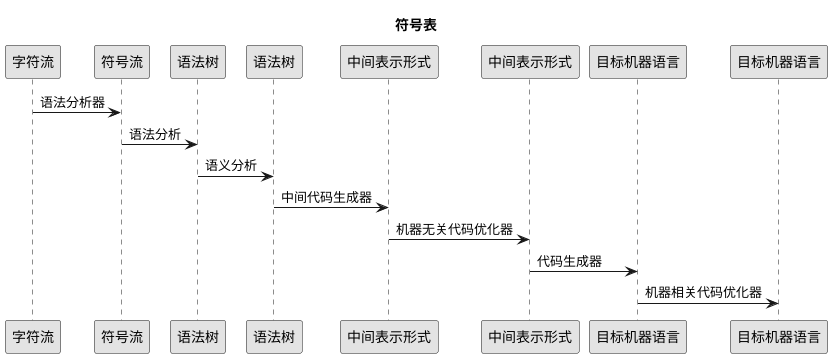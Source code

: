 
@startuml
skinparam monochrome true
title 符号表
participant "字符流" as A
participant "符号流" as B
participant "语法树" as C
participant "语法树" as D
participant "中间表示形式" as E
participant "中间表示形式" as F
participant "目标机器语言" as G
participant "目标机器语言" as H
A -> B: 语法分析器
B -> C: 语法分析
C -> D: 语义分析
D -> E: 中间代码生成器
E -> F: 机器无关代码优化器
F -> G: 代码生成器
G -> H: 机器相关代码优化器
@enduml